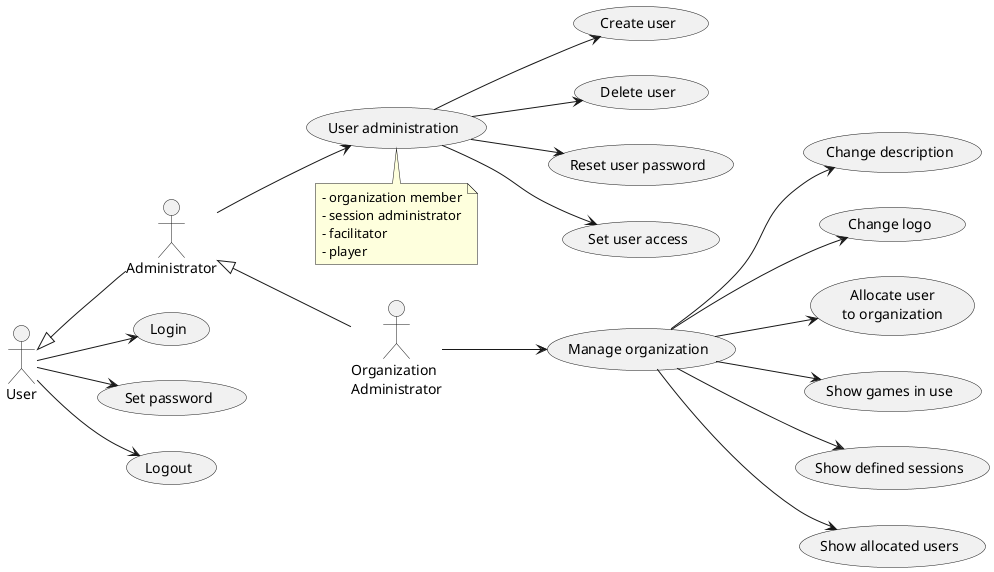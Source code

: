 @startuml
left to right direction
 
"Organization\nAdministrator" as OA
User <|-- Administrator
Administrator <|-- OA

User --> (Login)
User --> (Set password)
User --> (Logout)

Administrator --> (User administration)
note bottom
  - organization member
  - session administrator
  - facilitator
  - player
end note

(User administration) --> (Create user)
(User administration) --> (Delete user)
(User administration) --> (Reset user password)
(User administration) --> (Set user access)

OA --> (Manage organization)
(Manage organization) --> (Change description)
(Manage organization) --> (Change logo)
(Manage organization) --> (Allocate user\nto organization)
(Manage organization) --> (Show games in use)
(Manage organization) --> (Show defined sessions)
(Manage organization) --> (Show allocated users)

@enduml
